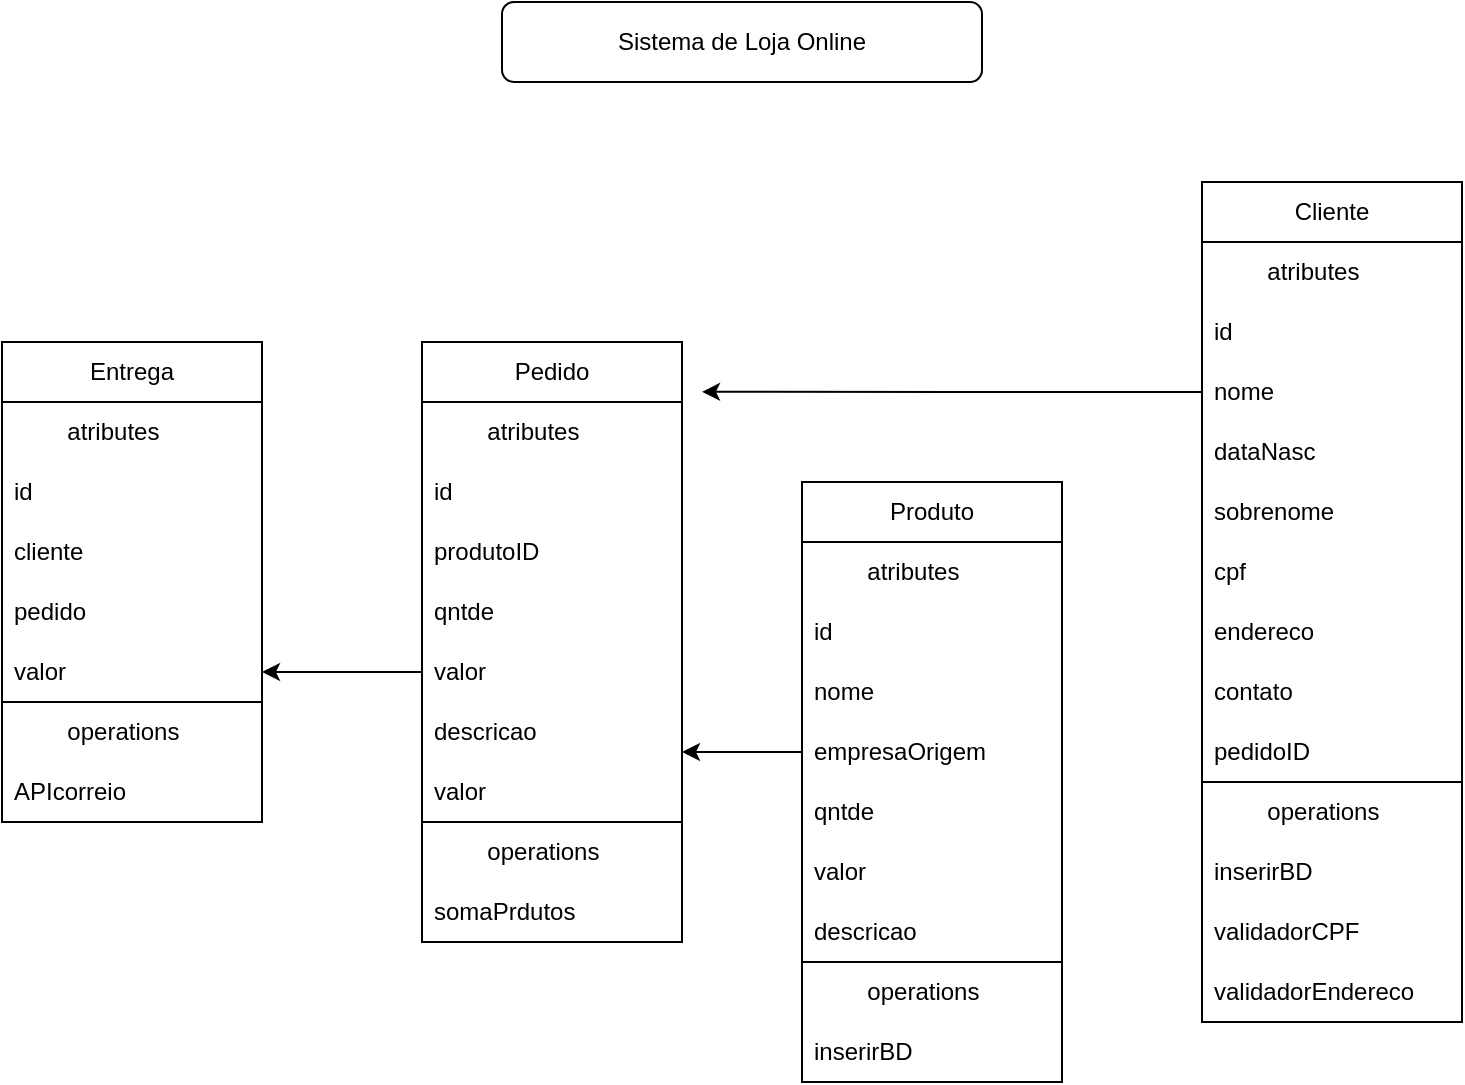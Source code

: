 <mxfile version="24.7.7">
  <diagram name="Página-1" id="MBTgl3K44TJjX2GZp9Pu">
    <mxGraphModel dx="926" dy="493" grid="1" gridSize="10" guides="1" tooltips="1" connect="1" arrows="1" fold="1" page="1" pageScale="1" pageWidth="827" pageHeight="1169" math="0" shadow="0">
      <root>
        <mxCell id="0" />
        <mxCell id="1" parent="0" />
        <mxCell id="4XpJfRSCnI_7P8yuamLv-5" value="Sistema de Loja Online" style="rounded=1;whiteSpace=wrap;html=1;" vertex="1" parent="1">
          <mxGeometry x="290" y="30" width="240" height="40" as="geometry" />
        </mxCell>
        <mxCell id="4XpJfRSCnI_7P8yuamLv-57" value="Cliente" style="swimlane;fontStyle=0;childLayout=stackLayout;horizontal=1;startSize=30;horizontalStack=0;resizeParent=1;resizeParentMax=0;resizeLast=0;collapsible=1;marginBottom=0;whiteSpace=wrap;html=1;" vertex="1" parent="1">
          <mxGeometry x="640" y="120" width="130" height="420" as="geometry">
            <mxRectangle x="340" y="190" width="80" height="30" as="alternateBounds" />
          </mxGeometry>
        </mxCell>
        <mxCell id="4XpJfRSCnI_7P8yuamLv-58" value="&lt;span style=&quot;white-space: pre;&quot;&gt;&#x9;&lt;/span&gt;atributes" style="text;strokeColor=none;fillColor=none;align=left;verticalAlign=middle;spacingLeft=4;spacingRight=4;overflow=hidden;points=[[0,0.5],[1,0.5]];portConstraint=eastwest;rotatable=0;whiteSpace=wrap;html=1;" vertex="1" parent="4XpJfRSCnI_7P8yuamLv-57">
          <mxGeometry y="30" width="130" height="30" as="geometry" />
        </mxCell>
        <mxCell id="4XpJfRSCnI_7P8yuamLv-59" value="id" style="text;strokeColor=none;fillColor=none;align=left;verticalAlign=middle;spacingLeft=4;spacingRight=4;overflow=hidden;points=[[0,0.5],[1,0.5]];portConstraint=eastwest;rotatable=0;whiteSpace=wrap;html=1;" vertex="1" parent="4XpJfRSCnI_7P8yuamLv-57">
          <mxGeometry y="60" width="130" height="30" as="geometry" />
        </mxCell>
        <mxCell id="4XpJfRSCnI_7P8yuamLv-146" style="edgeStyle=orthogonalEdgeStyle;rounded=0;orthogonalLoop=1;jettySize=auto;html=1;exitX=0;exitY=0.5;exitDx=0;exitDy=0;" edge="1" parent="4XpJfRSCnI_7P8yuamLv-57" source="4XpJfRSCnI_7P8yuamLv-60">
          <mxGeometry relative="1" as="geometry">
            <mxPoint x="-250" y="104.895" as="targetPoint" />
          </mxGeometry>
        </mxCell>
        <mxCell id="4XpJfRSCnI_7P8yuamLv-60" value="nome&lt;span style=&quot;white-space: pre;&quot;&gt;&#x9;&lt;/span&gt;" style="text;strokeColor=none;fillColor=none;align=left;verticalAlign=middle;spacingLeft=4;spacingRight=4;overflow=hidden;points=[[0,0.5],[1,0.5]];portConstraint=eastwest;rotatable=0;whiteSpace=wrap;html=1;" vertex="1" parent="4XpJfRSCnI_7P8yuamLv-57">
          <mxGeometry y="90" width="130" height="30" as="geometry" />
        </mxCell>
        <mxCell id="4XpJfRSCnI_7P8yuamLv-61" value="dataNasc" style="text;strokeColor=none;fillColor=none;align=left;verticalAlign=middle;spacingLeft=4;spacingRight=4;overflow=hidden;points=[[0,0.5],[1,0.5]];portConstraint=eastwest;rotatable=0;whiteSpace=wrap;html=1;" vertex="1" parent="4XpJfRSCnI_7P8yuamLv-57">
          <mxGeometry y="120" width="130" height="30" as="geometry" />
        </mxCell>
        <mxCell id="4XpJfRSCnI_7P8yuamLv-62" value="sobrenome" style="text;strokeColor=none;fillColor=none;align=left;verticalAlign=middle;spacingLeft=4;spacingRight=4;overflow=hidden;points=[[0,0.5],[1,0.5]];portConstraint=eastwest;rotatable=0;whiteSpace=wrap;html=1;" vertex="1" parent="4XpJfRSCnI_7P8yuamLv-57">
          <mxGeometry y="150" width="130" height="30" as="geometry" />
        </mxCell>
        <mxCell id="4XpJfRSCnI_7P8yuamLv-63" value="cpf" style="text;strokeColor=none;fillColor=none;align=left;verticalAlign=middle;spacingLeft=4;spacingRight=4;overflow=hidden;points=[[0,0.5],[1,0.5]];portConstraint=eastwest;rotatable=0;whiteSpace=wrap;html=1;" vertex="1" parent="4XpJfRSCnI_7P8yuamLv-57">
          <mxGeometry y="180" width="130" height="30" as="geometry" />
        </mxCell>
        <mxCell id="4XpJfRSCnI_7P8yuamLv-64" value="endereco" style="text;strokeColor=none;fillColor=none;align=left;verticalAlign=middle;spacingLeft=4;spacingRight=4;overflow=hidden;points=[[0,0.5],[1,0.5]];portConstraint=eastwest;rotatable=0;whiteSpace=wrap;html=1;" vertex="1" parent="4XpJfRSCnI_7P8yuamLv-57">
          <mxGeometry y="210" width="130" height="30" as="geometry" />
        </mxCell>
        <mxCell id="4XpJfRSCnI_7P8yuamLv-135" value="contato" style="text;strokeColor=none;fillColor=none;align=left;verticalAlign=middle;spacingLeft=4;spacingRight=4;overflow=hidden;points=[[0,0.5],[1,0.5]];portConstraint=eastwest;rotatable=0;whiteSpace=wrap;html=1;" vertex="1" parent="4XpJfRSCnI_7P8yuamLv-57">
          <mxGeometry y="240" width="130" height="30" as="geometry" />
        </mxCell>
        <mxCell id="4XpJfRSCnI_7P8yuamLv-65" value="pedidoID" style="text;strokeColor=none;fillColor=none;align=left;verticalAlign=middle;spacingLeft=4;spacingRight=4;overflow=hidden;points=[[0,0.5],[1,0.5]];portConstraint=eastwest;rotatable=0;whiteSpace=wrap;html=1;" vertex="1" parent="4XpJfRSCnI_7P8yuamLv-57">
          <mxGeometry y="270" width="130" height="30" as="geometry" />
        </mxCell>
        <mxCell id="4XpJfRSCnI_7P8yuamLv-66" value="" style="swimlane;fontStyle=0;childLayout=stackLayout;horizontal=1;startSize=0;horizontalStack=0;resizeParent=1;resizeParentMax=0;resizeLast=0;collapsible=1;marginBottom=0;whiteSpace=wrap;html=1;" vertex="1" parent="4XpJfRSCnI_7P8yuamLv-57">
          <mxGeometry y="300" width="130" height="120" as="geometry" />
        </mxCell>
        <mxCell id="4XpJfRSCnI_7P8yuamLv-67" value="&lt;span style=&quot;white-space: pre;&quot;&gt;&#x9;&lt;/span&gt;operations" style="text;strokeColor=none;fillColor=none;align=left;verticalAlign=middle;spacingLeft=4;spacingRight=4;overflow=hidden;points=[[0,0.5],[1,0.5]];portConstraint=eastwest;rotatable=0;whiteSpace=wrap;html=1;" vertex="1" parent="4XpJfRSCnI_7P8yuamLv-66">
          <mxGeometry width="130" height="30" as="geometry" />
        </mxCell>
        <mxCell id="4XpJfRSCnI_7P8yuamLv-68" value="inserirBD" style="text;strokeColor=none;fillColor=none;align=left;verticalAlign=middle;spacingLeft=4;spacingRight=4;overflow=hidden;points=[[0,0.5],[1,0.5]];portConstraint=eastwest;rotatable=0;whiteSpace=wrap;html=1;" vertex="1" parent="4XpJfRSCnI_7P8yuamLv-66">
          <mxGeometry y="30" width="130" height="30" as="geometry" />
        </mxCell>
        <mxCell id="4XpJfRSCnI_7P8yuamLv-69" value="validadorCPF" style="text;strokeColor=none;fillColor=none;align=left;verticalAlign=middle;spacingLeft=4;spacingRight=4;overflow=hidden;points=[[0,0.5],[1,0.5]];portConstraint=eastwest;rotatable=0;whiteSpace=wrap;html=1;" vertex="1" parent="4XpJfRSCnI_7P8yuamLv-66">
          <mxGeometry y="60" width="130" height="30" as="geometry" />
        </mxCell>
        <mxCell id="4XpJfRSCnI_7P8yuamLv-70" value="validadorEndereco" style="text;strokeColor=none;fillColor=none;align=left;verticalAlign=middle;spacingLeft=4;spacingRight=4;overflow=hidden;points=[[0,0.5],[1,0.5]];portConstraint=eastwest;rotatable=0;whiteSpace=wrap;html=1;" vertex="1" parent="4XpJfRSCnI_7P8yuamLv-66">
          <mxGeometry y="90" width="130" height="30" as="geometry" />
        </mxCell>
        <mxCell id="4XpJfRSCnI_7P8yuamLv-75" value="Pedido" style="swimlane;fontStyle=0;childLayout=stackLayout;horizontal=1;startSize=30;horizontalStack=0;resizeParent=1;resizeParentMax=0;resizeLast=0;collapsible=1;marginBottom=0;whiteSpace=wrap;html=1;" vertex="1" parent="1">
          <mxGeometry x="250" y="200" width="130" height="300" as="geometry">
            <mxRectangle x="340" y="190" width="80" height="30" as="alternateBounds" />
          </mxGeometry>
        </mxCell>
        <mxCell id="4XpJfRSCnI_7P8yuamLv-76" value="&lt;span style=&quot;white-space: pre;&quot;&gt;&#x9;&lt;/span&gt;atributes" style="text;strokeColor=none;fillColor=none;align=left;verticalAlign=middle;spacingLeft=4;spacingRight=4;overflow=hidden;points=[[0,0.5],[1,0.5]];portConstraint=eastwest;rotatable=0;whiteSpace=wrap;html=1;" vertex="1" parent="4XpJfRSCnI_7P8yuamLv-75">
          <mxGeometry y="30" width="130" height="30" as="geometry" />
        </mxCell>
        <mxCell id="4XpJfRSCnI_7P8yuamLv-77" value="id" style="text;strokeColor=none;fillColor=none;align=left;verticalAlign=middle;spacingLeft=4;spacingRight=4;overflow=hidden;points=[[0,0.5],[1,0.5]];portConstraint=eastwest;rotatable=0;whiteSpace=wrap;html=1;" vertex="1" parent="4XpJfRSCnI_7P8yuamLv-75">
          <mxGeometry y="60" width="130" height="30" as="geometry" />
        </mxCell>
        <mxCell id="4XpJfRSCnI_7P8yuamLv-133" value="produtoID" style="text;strokeColor=none;fillColor=none;align=left;verticalAlign=middle;spacingLeft=4;spacingRight=4;overflow=hidden;points=[[0,0.5],[1,0.5]];portConstraint=eastwest;rotatable=0;whiteSpace=wrap;html=1;" vertex="1" parent="4XpJfRSCnI_7P8yuamLv-75">
          <mxGeometry y="90" width="130" height="30" as="geometry" />
        </mxCell>
        <mxCell id="4XpJfRSCnI_7P8yuamLv-90" value="qntde" style="text;strokeColor=none;fillColor=none;align=left;verticalAlign=middle;spacingLeft=4;spacingRight=4;overflow=hidden;points=[[0,0.5],[1,0.5]];portConstraint=eastwest;rotatable=0;whiteSpace=wrap;html=1;" vertex="1" parent="4XpJfRSCnI_7P8yuamLv-75">
          <mxGeometry y="120" width="130" height="30" as="geometry" />
        </mxCell>
        <mxCell id="4XpJfRSCnI_7P8yuamLv-78" value="valor" style="text;strokeColor=none;fillColor=none;align=left;verticalAlign=middle;spacingLeft=4;spacingRight=4;overflow=hidden;points=[[0,0.5],[1,0.5]];portConstraint=eastwest;rotatable=0;whiteSpace=wrap;html=1;" vertex="1" parent="4XpJfRSCnI_7P8yuamLv-75">
          <mxGeometry y="150" width="130" height="30" as="geometry" />
        </mxCell>
        <mxCell id="4XpJfRSCnI_7P8yuamLv-79" value="descricao" style="text;strokeColor=none;fillColor=none;align=left;verticalAlign=middle;spacingLeft=4;spacingRight=4;overflow=hidden;points=[[0,0.5],[1,0.5]];portConstraint=eastwest;rotatable=0;whiteSpace=wrap;html=1;" vertex="1" parent="4XpJfRSCnI_7P8yuamLv-75">
          <mxGeometry y="180" width="130" height="30" as="geometry" />
        </mxCell>
        <mxCell id="4XpJfRSCnI_7P8yuamLv-80" value="valor" style="text;strokeColor=none;fillColor=none;align=left;verticalAlign=middle;spacingLeft=4;spacingRight=4;overflow=hidden;points=[[0,0.5],[1,0.5]];portConstraint=eastwest;rotatable=0;whiteSpace=wrap;html=1;" vertex="1" parent="4XpJfRSCnI_7P8yuamLv-75">
          <mxGeometry y="210" width="130" height="30" as="geometry" />
        </mxCell>
        <mxCell id="4XpJfRSCnI_7P8yuamLv-84" value="" style="swimlane;fontStyle=0;childLayout=stackLayout;horizontal=1;startSize=0;horizontalStack=0;resizeParent=1;resizeParentMax=0;resizeLast=0;collapsible=1;marginBottom=0;whiteSpace=wrap;html=1;" vertex="1" parent="4XpJfRSCnI_7P8yuamLv-75">
          <mxGeometry y="240" width="130" height="60" as="geometry" />
        </mxCell>
        <mxCell id="4XpJfRSCnI_7P8yuamLv-85" value="&lt;span style=&quot;white-space: pre;&quot;&gt;&#x9;&lt;/span&gt;operations" style="text;strokeColor=none;fillColor=none;align=left;verticalAlign=middle;spacingLeft=4;spacingRight=4;overflow=hidden;points=[[0,0.5],[1,0.5]];portConstraint=eastwest;rotatable=0;whiteSpace=wrap;html=1;" vertex="1" parent="4XpJfRSCnI_7P8yuamLv-84">
          <mxGeometry width="130" height="30" as="geometry" />
        </mxCell>
        <mxCell id="4XpJfRSCnI_7P8yuamLv-86" value="somaPrdutos" style="text;strokeColor=none;fillColor=none;align=left;verticalAlign=middle;spacingLeft=4;spacingRight=4;overflow=hidden;points=[[0,0.5],[1,0.5]];portConstraint=eastwest;rotatable=0;whiteSpace=wrap;html=1;" vertex="1" parent="4XpJfRSCnI_7P8yuamLv-84">
          <mxGeometry y="30" width="130" height="30" as="geometry" />
        </mxCell>
        <mxCell id="4XpJfRSCnI_7P8yuamLv-105" value="Produto" style="swimlane;fontStyle=0;childLayout=stackLayout;horizontal=1;startSize=30;horizontalStack=0;resizeParent=1;resizeParentMax=0;resizeLast=0;collapsible=1;marginBottom=0;whiteSpace=wrap;html=1;" vertex="1" parent="1">
          <mxGeometry x="440" y="270" width="130" height="300" as="geometry">
            <mxRectangle x="340" y="190" width="80" height="30" as="alternateBounds" />
          </mxGeometry>
        </mxCell>
        <mxCell id="4XpJfRSCnI_7P8yuamLv-106" value="&lt;span style=&quot;white-space: pre;&quot;&gt;&#x9;&lt;/span&gt;atributes" style="text;strokeColor=none;fillColor=none;align=left;verticalAlign=middle;spacingLeft=4;spacingRight=4;overflow=hidden;points=[[0,0.5],[1,0.5]];portConstraint=eastwest;rotatable=0;whiteSpace=wrap;html=1;" vertex="1" parent="4XpJfRSCnI_7P8yuamLv-105">
          <mxGeometry y="30" width="130" height="30" as="geometry" />
        </mxCell>
        <mxCell id="4XpJfRSCnI_7P8yuamLv-107" value="id" style="text;strokeColor=none;fillColor=none;align=left;verticalAlign=middle;spacingLeft=4;spacingRight=4;overflow=hidden;points=[[0,0.5],[1,0.5]];portConstraint=eastwest;rotatable=0;whiteSpace=wrap;html=1;" vertex="1" parent="4XpJfRSCnI_7P8yuamLv-105">
          <mxGeometry y="60" width="130" height="30" as="geometry" />
        </mxCell>
        <mxCell id="4XpJfRSCnI_7P8yuamLv-108" value="nome&lt;span style=&quot;white-space: pre;&quot;&gt;&#x9;&lt;/span&gt;" style="text;strokeColor=none;fillColor=none;align=left;verticalAlign=middle;spacingLeft=4;spacingRight=4;overflow=hidden;points=[[0,0.5],[1,0.5]];portConstraint=eastwest;rotatable=0;whiteSpace=wrap;html=1;" vertex="1" parent="4XpJfRSCnI_7P8yuamLv-105">
          <mxGeometry y="90" width="130" height="30" as="geometry" />
        </mxCell>
        <mxCell id="4XpJfRSCnI_7P8yuamLv-145" style="edgeStyle=orthogonalEdgeStyle;rounded=0;orthogonalLoop=1;jettySize=auto;html=1;exitX=0;exitY=0.5;exitDx=0;exitDy=0;" edge="1" parent="4XpJfRSCnI_7P8yuamLv-105" source="4XpJfRSCnI_7P8yuamLv-109">
          <mxGeometry relative="1" as="geometry">
            <mxPoint x="-60" y="135" as="targetPoint" />
            <Array as="points">
              <mxPoint x="-50" y="135" />
              <mxPoint x="-50" y="135" />
            </Array>
          </mxGeometry>
        </mxCell>
        <mxCell id="4XpJfRSCnI_7P8yuamLv-109" value="empresaOrigem" style="text;strokeColor=none;fillColor=none;align=left;verticalAlign=middle;spacingLeft=4;spacingRight=4;overflow=hidden;points=[[0,0.5],[1,0.5]];portConstraint=eastwest;rotatable=0;whiteSpace=wrap;html=1;" vertex="1" parent="4XpJfRSCnI_7P8yuamLv-105">
          <mxGeometry y="120" width="130" height="30" as="geometry" />
        </mxCell>
        <mxCell id="4XpJfRSCnI_7P8yuamLv-110" value="qntde" style="text;strokeColor=none;fillColor=none;align=left;verticalAlign=middle;spacingLeft=4;spacingRight=4;overflow=hidden;points=[[0,0.5],[1,0.5]];portConstraint=eastwest;rotatable=0;whiteSpace=wrap;html=1;" vertex="1" parent="4XpJfRSCnI_7P8yuamLv-105">
          <mxGeometry y="150" width="130" height="30" as="geometry" />
        </mxCell>
        <mxCell id="4XpJfRSCnI_7P8yuamLv-111" value="valor" style="text;strokeColor=none;fillColor=none;align=left;verticalAlign=middle;spacingLeft=4;spacingRight=4;overflow=hidden;points=[[0,0.5],[1,0.5]];portConstraint=eastwest;rotatable=0;whiteSpace=wrap;html=1;" vertex="1" parent="4XpJfRSCnI_7P8yuamLv-105">
          <mxGeometry y="180" width="130" height="30" as="geometry" />
        </mxCell>
        <mxCell id="4XpJfRSCnI_7P8yuamLv-112" value="descricao" style="text;strokeColor=none;fillColor=none;align=left;verticalAlign=middle;spacingLeft=4;spacingRight=4;overflow=hidden;points=[[0,0.5],[1,0.5]];portConstraint=eastwest;rotatable=0;whiteSpace=wrap;html=1;" vertex="1" parent="4XpJfRSCnI_7P8yuamLv-105">
          <mxGeometry y="210" width="130" height="30" as="geometry" />
        </mxCell>
        <mxCell id="4XpJfRSCnI_7P8yuamLv-114" value="" style="swimlane;fontStyle=0;childLayout=stackLayout;horizontal=1;startSize=0;horizontalStack=0;resizeParent=1;resizeParentMax=0;resizeLast=0;collapsible=1;marginBottom=0;whiteSpace=wrap;html=1;" vertex="1" parent="4XpJfRSCnI_7P8yuamLv-105">
          <mxGeometry y="240" width="130" height="60" as="geometry" />
        </mxCell>
        <mxCell id="4XpJfRSCnI_7P8yuamLv-115" value="&lt;span style=&quot;white-space: pre;&quot;&gt;&#x9;&lt;/span&gt;operations" style="text;strokeColor=none;fillColor=none;align=left;verticalAlign=middle;spacingLeft=4;spacingRight=4;overflow=hidden;points=[[0,0.5],[1,0.5]];portConstraint=eastwest;rotatable=0;whiteSpace=wrap;html=1;" vertex="1" parent="4XpJfRSCnI_7P8yuamLv-114">
          <mxGeometry width="130" height="30" as="geometry" />
        </mxCell>
        <mxCell id="4XpJfRSCnI_7P8yuamLv-118" value="inserirBD" style="text;strokeColor=none;fillColor=none;align=left;verticalAlign=middle;spacingLeft=4;spacingRight=4;overflow=hidden;points=[[0,0.5],[1,0.5]];portConstraint=eastwest;rotatable=0;whiteSpace=wrap;html=1;" vertex="1" parent="4XpJfRSCnI_7P8yuamLv-114">
          <mxGeometry y="30" width="130" height="30" as="geometry" />
        </mxCell>
        <mxCell id="4XpJfRSCnI_7P8yuamLv-120" value="Entrega" style="swimlane;fontStyle=0;childLayout=stackLayout;horizontal=1;startSize=30;horizontalStack=0;resizeParent=1;resizeParentMax=0;resizeLast=0;collapsible=1;marginBottom=0;whiteSpace=wrap;html=1;" vertex="1" parent="1">
          <mxGeometry x="40" y="200" width="130" height="240" as="geometry">
            <mxRectangle x="340" y="190" width="80" height="30" as="alternateBounds" />
          </mxGeometry>
        </mxCell>
        <mxCell id="4XpJfRSCnI_7P8yuamLv-121" value="&lt;span style=&quot;white-space: pre;&quot;&gt;&#x9;&lt;/span&gt;atributes" style="text;strokeColor=none;fillColor=none;align=left;verticalAlign=middle;spacingLeft=4;spacingRight=4;overflow=hidden;points=[[0,0.5],[1,0.5]];portConstraint=eastwest;rotatable=0;whiteSpace=wrap;html=1;" vertex="1" parent="4XpJfRSCnI_7P8yuamLv-120">
          <mxGeometry y="30" width="130" height="30" as="geometry" />
        </mxCell>
        <mxCell id="4XpJfRSCnI_7P8yuamLv-122" value="id" style="text;strokeColor=none;fillColor=none;align=left;verticalAlign=middle;spacingLeft=4;spacingRight=4;overflow=hidden;points=[[0,0.5],[1,0.5]];portConstraint=eastwest;rotatable=0;whiteSpace=wrap;html=1;" vertex="1" parent="4XpJfRSCnI_7P8yuamLv-120">
          <mxGeometry y="60" width="130" height="30" as="geometry" />
        </mxCell>
        <mxCell id="4XpJfRSCnI_7P8yuamLv-123" value="cliente" style="text;strokeColor=none;fillColor=none;align=left;verticalAlign=middle;spacingLeft=4;spacingRight=4;overflow=hidden;points=[[0,0.5],[1,0.5]];portConstraint=eastwest;rotatable=0;whiteSpace=wrap;html=1;" vertex="1" parent="4XpJfRSCnI_7P8yuamLv-120">
          <mxGeometry y="90" width="130" height="30" as="geometry" />
        </mxCell>
        <mxCell id="4XpJfRSCnI_7P8yuamLv-124" value="pedido" style="text;strokeColor=none;fillColor=none;align=left;verticalAlign=middle;spacingLeft=4;spacingRight=4;overflow=hidden;points=[[0,0.5],[1,0.5]];portConstraint=eastwest;rotatable=0;whiteSpace=wrap;html=1;" vertex="1" parent="4XpJfRSCnI_7P8yuamLv-120">
          <mxGeometry y="120" width="130" height="30" as="geometry" />
        </mxCell>
        <mxCell id="4XpJfRSCnI_7P8yuamLv-125" value="valor" style="text;strokeColor=none;fillColor=none;align=left;verticalAlign=middle;spacingLeft=4;spacingRight=4;overflow=hidden;points=[[0,0.5],[1,0.5]];portConstraint=eastwest;rotatable=0;whiteSpace=wrap;html=1;" vertex="1" parent="4XpJfRSCnI_7P8yuamLv-120">
          <mxGeometry y="150" width="130" height="30" as="geometry" />
        </mxCell>
        <mxCell id="4XpJfRSCnI_7P8yuamLv-128" value="" style="swimlane;fontStyle=0;childLayout=stackLayout;horizontal=1;startSize=0;horizontalStack=0;resizeParent=1;resizeParentMax=0;resizeLast=0;collapsible=1;marginBottom=0;whiteSpace=wrap;html=1;" vertex="1" parent="4XpJfRSCnI_7P8yuamLv-120">
          <mxGeometry y="180" width="130" height="60" as="geometry" />
        </mxCell>
        <mxCell id="4XpJfRSCnI_7P8yuamLv-129" value="&lt;span style=&quot;white-space: pre;&quot;&gt;&#x9;&lt;/span&gt;operations" style="text;strokeColor=none;fillColor=none;align=left;verticalAlign=middle;spacingLeft=4;spacingRight=4;overflow=hidden;points=[[0,0.5],[1,0.5]];portConstraint=eastwest;rotatable=0;whiteSpace=wrap;html=1;" vertex="1" parent="4XpJfRSCnI_7P8yuamLv-128">
          <mxGeometry width="130" height="30" as="geometry" />
        </mxCell>
        <mxCell id="4XpJfRSCnI_7P8yuamLv-130" value="APIcorreio" style="text;strokeColor=none;fillColor=none;align=left;verticalAlign=middle;spacingLeft=4;spacingRight=4;overflow=hidden;points=[[0,0.5],[1,0.5]];portConstraint=eastwest;rotatable=0;whiteSpace=wrap;html=1;" vertex="1" parent="4XpJfRSCnI_7P8yuamLv-128">
          <mxGeometry y="30" width="130" height="30" as="geometry" />
        </mxCell>
        <mxCell id="4XpJfRSCnI_7P8yuamLv-141" style="edgeStyle=orthogonalEdgeStyle;rounded=0;orthogonalLoop=1;jettySize=auto;html=1;exitX=0;exitY=0.5;exitDx=0;exitDy=0;entryX=1;entryY=0.5;entryDx=0;entryDy=0;" edge="1" parent="1" source="4XpJfRSCnI_7P8yuamLv-78" target="4XpJfRSCnI_7P8yuamLv-125">
          <mxGeometry relative="1" as="geometry" />
        </mxCell>
      </root>
    </mxGraphModel>
  </diagram>
</mxfile>
